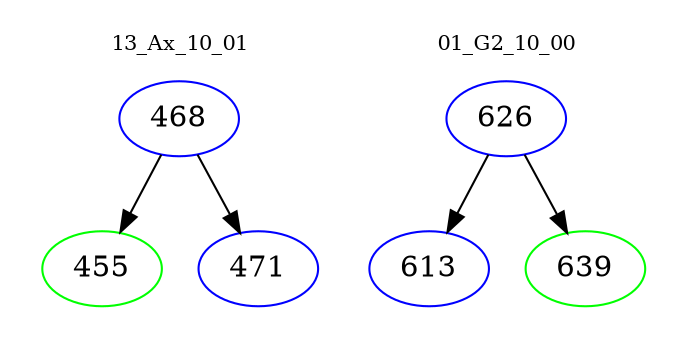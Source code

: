 digraph{
subgraph cluster_0 {
color = white
label = "13_Ax_10_01";
fontsize=10;
T0_468 [label="468", color="blue"]
T0_468 -> T0_455 [color="black"]
T0_455 [label="455", color="green"]
T0_468 -> T0_471 [color="black"]
T0_471 [label="471", color="blue"]
}
subgraph cluster_1 {
color = white
label = "01_G2_10_00";
fontsize=10;
T1_626 [label="626", color="blue"]
T1_626 -> T1_613 [color="black"]
T1_613 [label="613", color="blue"]
T1_626 -> T1_639 [color="black"]
T1_639 [label="639", color="green"]
}
}
